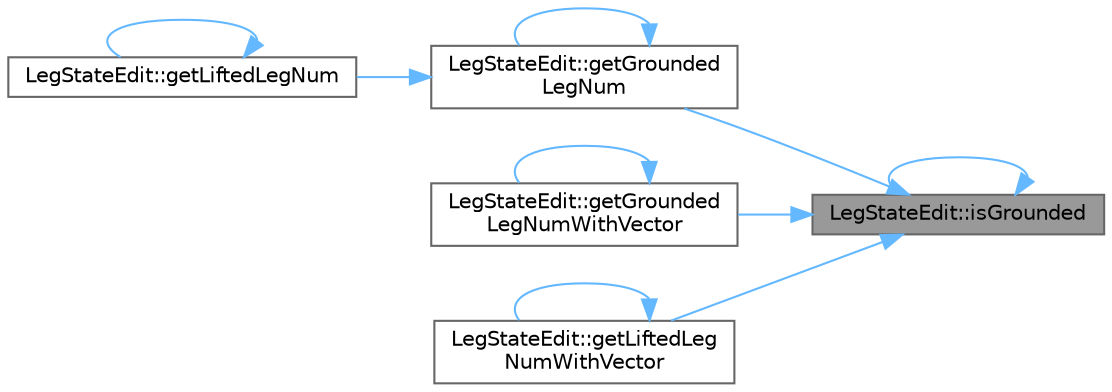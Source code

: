 digraph "LegStateEdit::isGrounded"
{
 // LATEX_PDF_SIZE
  bgcolor="transparent";
  edge [fontname=Helvetica,fontsize=10,labelfontname=Helvetica,labelfontsize=10];
  node [fontname=Helvetica,fontsize=10,shape=box,height=0.2,width=0.4];
  rankdir="RL";
  Node1 [id="Node000001",label="LegStateEdit::isGrounded",height=0.2,width=0.4,color="gray40", fillcolor="grey60", style="filled", fontcolor="black",tooltip="脚番号_leg_num 0 〜 5 に応じて，その脚が接地しているかを調べる． 脚は右前脚を0番として，時計回りに0,1,2,3,4,5となる．左前足が5番．"];
  Node1 -> Node2 [id="edge1_Node000001_Node000002",dir="back",color="steelblue1",style="solid",tooltip=" "];
  Node2 [id="Node000002",label="LegStateEdit::getGrounded\lLegNum",height=0.2,width=0.4,color="grey40", fillcolor="white", style="filled",URL="$_leg_state_8h.html#a980c19048c3d2431c3c22b2cc8fb2e0a",tooltip="接地している脚の本数を返す関数．"];
  Node2 -> Node2 [id="edge2_Node000002_Node000002",dir="back",color="steelblue1",style="solid",tooltip=" "];
  Node2 -> Node3 [id="edge3_Node000002_Node000003",dir="back",color="steelblue1",style="solid",tooltip=" "];
  Node3 [id="Node000003",label="LegStateEdit::getLiftedLegNum",height=0.2,width=0.4,color="grey40", fillcolor="white", style="filled",URL="$_leg_state_8h.html#a1a2770790d5219d848b95f2c18c3aacf",tooltip="遊脚している脚の本数を返す関数．"];
  Node3 -> Node3 [id="edge4_Node000003_Node000003",dir="back",color="steelblue1",style="solid",tooltip=" "];
  Node1 -> Node4 [id="edge5_Node000001_Node000004",dir="back",color="steelblue1",style="solid",tooltip=" "];
  Node4 [id="Node000004",label="LegStateEdit::getGrounded\lLegNumWithVector",height=0.2,width=0.4,color="grey40", fillcolor="white", style="filled",URL="$_leg_state_8h.html#a5ec33ea9b1965891f16d9871171e1d8c",tooltip="接地している脚の脚番号0〜5を，引数_res_numberで参照渡しする関数"];
  Node4 -> Node4 [id="edge6_Node000004_Node000004",dir="back",color="steelblue1",style="solid",tooltip=" "];
  Node1 -> Node5 [id="edge7_Node000001_Node000005",dir="back",color="steelblue1",style="solid",tooltip=" "];
  Node5 [id="Node000005",label="LegStateEdit::getLiftedLeg\lNumWithVector",height=0.2,width=0.4,color="grey40", fillcolor="white", style="filled",URL="$_leg_state_8h.html#ac6b1980ab9f9813cc38e8915845bf987",tooltip="遊脚している脚の脚番号0〜5を，引数_res_numberで参照渡しする関数"];
  Node5 -> Node5 [id="edge8_Node000005_Node000005",dir="back",color="steelblue1",style="solid",tooltip=" "];
  Node1 -> Node1 [id="edge9_Node000001_Node000001",dir="back",color="steelblue1",style="solid",tooltip=" "];
}
